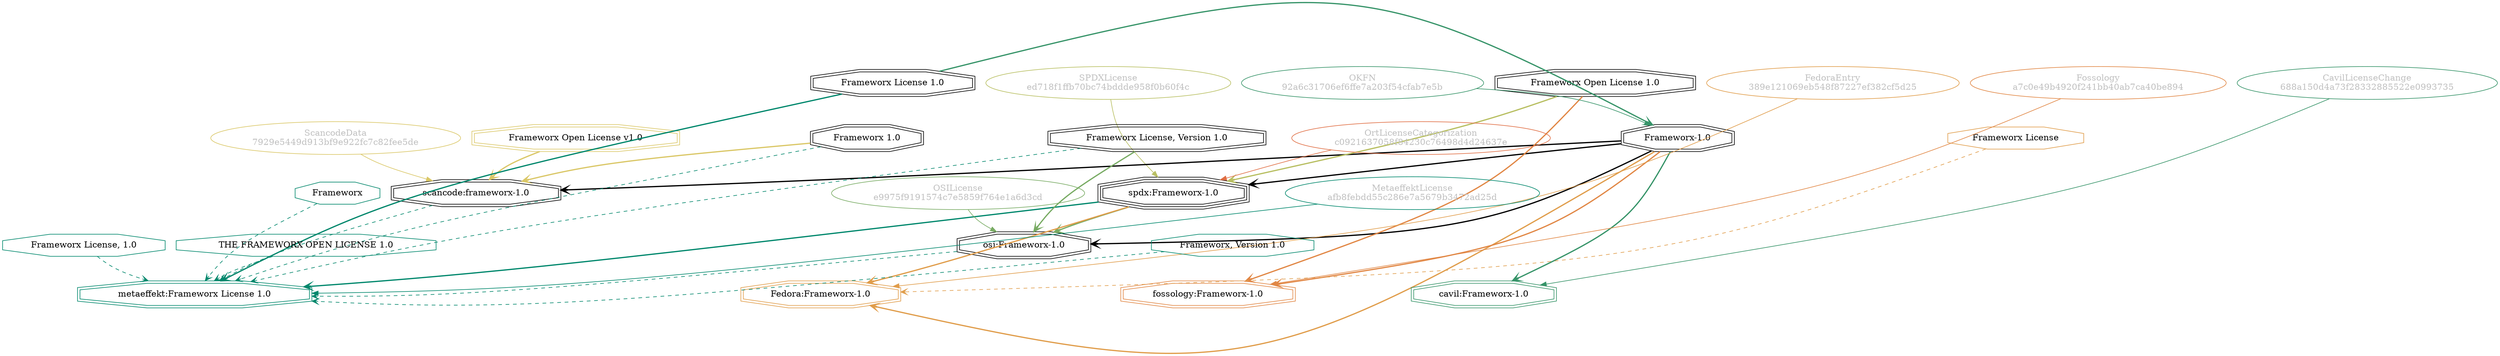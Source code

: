 strict digraph {
    node [shape=box];
    graph [splines=curved];
    1716 [label="SPDXLicense\ned718f1ffb70bc74bddde958f0b60f4c"
         ,fontcolor=gray
         ,color="#b8bf62"
         ,fillcolor="beige;1"
         ,shape=ellipse];
    1717 [label="spdx:Frameworx-1.0"
         ,shape=tripleoctagon];
    1718 [label="Frameworx-1.0"
         ,shape=doubleoctagon];
    1719 [label="Frameworx Open License 1.0"
         ,shape=doubleoctagon];
    5033 [label="OSILicense\ne9975f9191574c7e5859f764e1a6d3cd"
         ,fontcolor=gray
         ,color="#78ab63"
         ,fillcolor="beige;1"
         ,shape=ellipse];
    5034 [label="osi:Frameworx-1.0"
         ,shape=doubleoctagon];
    5035 [label="Frameworx License, Version 1.0"
         ,shape=doubleoctagon];
    6379 [label="FedoraEntry\n389e121069eb548f87227ef382cf5d25"
         ,fontcolor=gray
         ,color="#e09d4b"
         ,fillcolor="beige;1"
         ,shape=ellipse];
    6380 [label="Fedora:Frameworx-1.0"
         ,color="#e09d4b"
         ,shape=doubleoctagon];
    6381 [label="Frameworx License"
         ,color="#e09d4b"
         ,shape=octagon];
    15506 [label="ScancodeData\n7929e5449d913bf9e922fc7c82fee5de"
          ,fontcolor=gray
          ,color="#dac767"
          ,fillcolor="beige;1"
          ,shape=ellipse];
    15507 [label="scancode:frameworx-1.0"
          ,shape=doubleoctagon];
    15508 [label="Frameworx 1.0"
          ,shape=doubleoctagon];
    15509 [label="Frameworx Open License v1.0"
          ,color="#dac767"
          ,shape=doubleoctagon];
    26048 [label="Fossology\na7c0e49b4920f241bb40ab7ca40be894"
          ,fontcolor=gray
          ,color="#e18745"
          ,fillcolor="beige;1"
          ,shape=ellipse];
    26049 [label="fossology:Frameworx-1.0"
          ,color="#e18745"
          ,shape=doubleoctagon];
    28299 [label="OKFN\n92a6c31706ef6ffe7a203f54cfab7e5b"
          ,fontcolor=gray
          ,color="#379469"
          ,fillcolor="beige;1"
          ,shape=ellipse];
    28300 [label="Frameworx License 1.0"
          ,shape=doubleoctagon];
    28687 [label="OrtLicenseCategorization\nc0921637058f84230c76498d4d24637e"
          ,fontcolor=gray
          ,color="#e06f45"
          ,fillcolor="beige;1"
          ,shape=ellipse];
    36796 [label="CavilLicenseChange\n688a150d4a73f28332885522e0993735"
          ,fontcolor=gray
          ,color="#379469"
          ,fillcolor="beige;1"
          ,shape=ellipse];
    36797 [label="cavil:Frameworx-1.0"
          ,color="#379469"
          ,shape=doubleoctagon];
    42023 [label="MetaeffektLicense\nafb8febdd55c286e7a5679b3472ad25d"
          ,fontcolor=gray
          ,color="#00876c"
          ,fillcolor="beige;1"
          ,shape=ellipse];
    42024 [label="metaeffekt:Frameworx License 1.0"
          ,color="#00876c"
          ,shape=doubleoctagon];
    42025 [label=Frameworx
          ,color="#00876c"
          ,shape=octagon];
    42026 [label="Frameworx, Version 1.0"
          ,color="#00876c"
          ,shape=octagon];
    42027 [label="Frameworx License, 1.0"
          ,color="#00876c"
          ,shape=octagon];
    42028 [label="THE FRAMEWORX OPEN LICENSE 1.0"
          ,color="#00876c"
          ,shape=octagon];
    1716 -> 1717 [weight=0.5
                 ,color="#b8bf62"];
    1717 -> 5034 [style=bold
                 ,arrowhead=vee
                 ,weight=0.7
                 ,color="#78ab63"];
    1717 -> 6380 [style=bold
                 ,arrowhead=vee
                 ,weight=0.7
                 ,color="#e09d4b"];
    1717 -> 42024 [style=bold
                  ,arrowhead=vee
                  ,weight=0.7
                  ,color="#00876c"];
    1718 -> 1717 [style=bold
                 ,arrowhead=vee
                 ,weight=0.7];
    1718 -> 5034 [style=bold
                 ,arrowhead=vee
                 ,weight=0.7];
    1718 -> 6380 [style=bold
                 ,arrowhead=vee
                 ,weight=0.7
                 ,color="#e09d4b"];
    1718 -> 15507 [style=bold
                  ,arrowhead=vee
                  ,weight=0.7];
    1718 -> 26049 [style=bold
                  ,arrowhead=vee
                  ,weight=0.7
                  ,color="#e18745"];
    1718 -> 36797 [style=bold
                  ,arrowhead=vee
                  ,weight=0.7
                  ,color="#379469"];
    1718 -> 36797 [style=bold
                  ,arrowhead=vee
                  ,weight=0.7
                  ,color="#379469"];
    1719 -> 1717 [style=bold
                 ,arrowhead=vee
                 ,weight=0.7
                 ,color="#b8bf62"];
    1719 -> 26049 [style=bold
                  ,arrowhead=vee
                  ,weight=0.7
                  ,color="#e18745"];
    5033 -> 5034 [weight=0.5
                 ,color="#78ab63"];
    5034 -> 42024 [style=dashed
                  ,arrowhead=vee
                  ,weight=0.5
                  ,color="#00876c"];
    5035 -> 5034 [style=bold
                 ,arrowhead=vee
                 ,weight=0.7
                 ,color="#78ab63"];
    5035 -> 42024 [style=dashed
                  ,arrowhead=vee
                  ,weight=0.5
                  ,color="#00876c"];
    6379 -> 6380 [weight=0.5
                 ,color="#e09d4b"];
    6381 -> 6380 [style=dashed
                 ,arrowhead=vee
                 ,weight=0.5
                 ,color="#e09d4b"];
    15506 -> 15507 [weight=0.5
                   ,color="#dac767"];
    15507 -> 42024 [style=dashed
                   ,arrowhead=vee
                   ,weight=0.5
                   ,color="#00876c"];
    15508 -> 15507 [style=bold
                   ,arrowhead=vee
                   ,weight=0.7
                   ,color="#dac767"];
    15508 -> 42024 [style=dashed
                   ,arrowhead=vee
                   ,weight=0.5
                   ,color="#00876c"];
    15509 -> 15507 [style=bold
                   ,arrowhead=vee
                   ,weight=0.7
                   ,color="#dac767"];
    26048 -> 26049 [weight=0.5
                   ,color="#e18745"];
    28299 -> 1718 [weight=0.5
                  ,color="#379469"];
    28300 -> 1718 [style=bold
                  ,arrowhead=vee
                  ,weight=0.7
                  ,color="#379469"];
    28300 -> 42024 [style=bold
                   ,arrowhead=vee
                   ,weight=0.7
                   ,color="#00876c"];
    28687 -> 1717 [weight=0.5
                  ,color="#e06f45"];
    36796 -> 36797 [weight=0.5
                   ,color="#379469"];
    42023 -> 42024 [weight=0.5
                   ,color="#00876c"];
    42025 -> 42024 [style=dashed
                   ,arrowhead=vee
                   ,weight=0.5
                   ,color="#00876c"];
    42026 -> 42024 [style=dashed
                   ,arrowhead=vee
                   ,weight=0.5
                   ,color="#00876c"];
    42027 -> 42024 [style=dashed
                   ,arrowhead=vee
                   ,weight=0.5
                   ,color="#00876c"];
    42028 -> 42024 [style=dashed
                   ,arrowhead=vee
                   ,weight=0.5
                   ,color="#00876c"];
}
